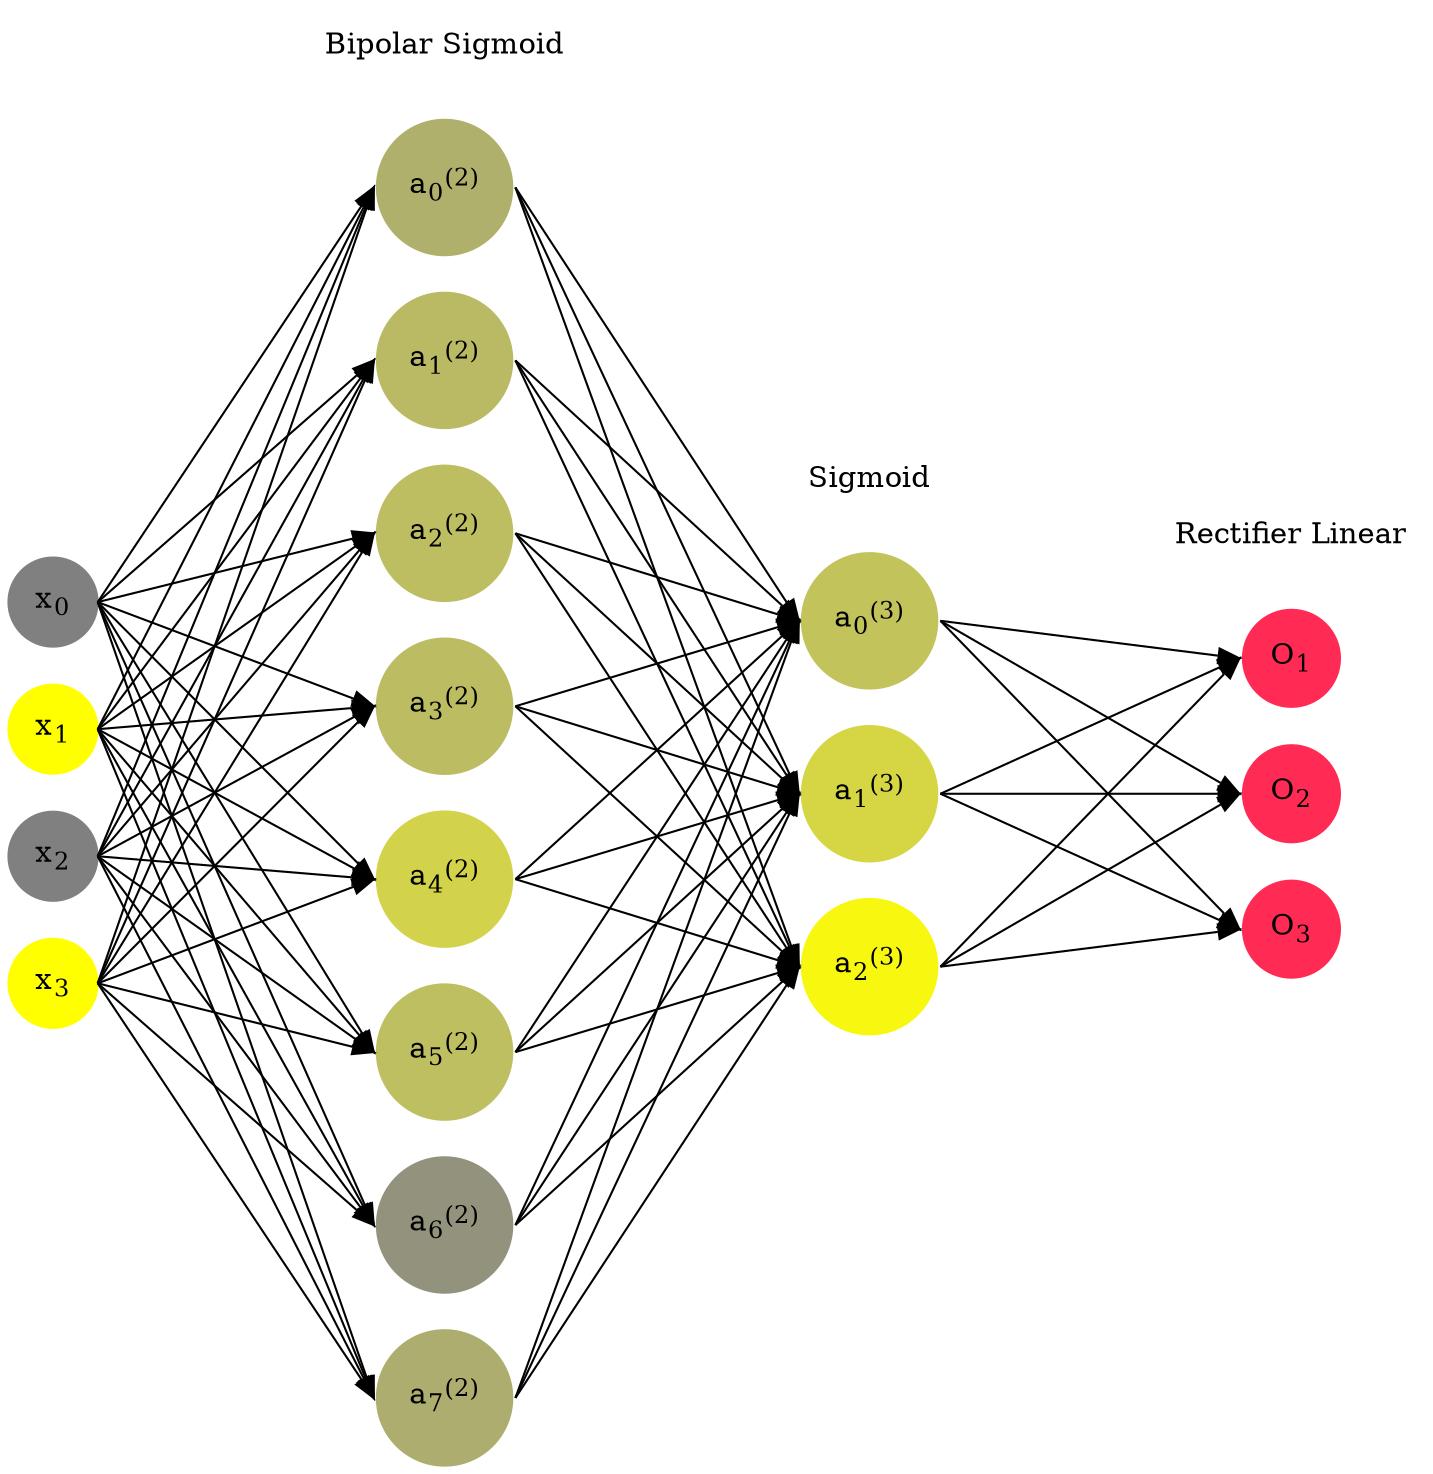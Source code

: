 digraph G {
	rankdir = LR;
	splines=false;
	edge[style=invis];
	ranksep= 1.4;
	{
	node [shape=circle, color="0.1667, 0.0, 0.5", style=filled, fillcolor="0.1667, 0.0, 0.5"];
	x0 [label=<x<sub>0</sub>>];
	}
	{
	node [shape=circle, color="0.1667, 1.0, 1.0", style=filled, fillcolor="0.1667, 1.0, 1.0"];
	x1 [label=<x<sub>1</sub>>];
	}
	{
	node [shape=circle, color="0.1667, 0.0, 0.5", style=filled, fillcolor="0.1667, 0.0, 0.5"];
	x2 [label=<x<sub>2</sub>>];
	}
	{
	node [shape=circle, color="0.1667, 1.0, 1.0", style=filled, fillcolor="0.1667, 1.0, 1.0"];
	x3 [label=<x<sub>3</sub>>];
	}
	{
	node [shape=circle, color="0.1667, 0.376611, 0.688306", style=filled, fillcolor="0.1667, 0.376611, 0.688306"];
	a02 [label=<a<sub>0</sub><sup>(2)</sup>>];
	}
	{
	node [shape=circle, color="0.1667, 0.454484, 0.727242", style=filled, fillcolor="0.1667, 0.454484, 0.727242"];
	a12 [label=<a<sub>1</sub><sup>(2)</sup>>];
	}
	{
	node [shape=circle, color="0.1667, 0.481463, 0.740731", style=filled, fillcolor="0.1667, 0.481463, 0.740731"];
	a22 [label=<a<sub>2</sub><sup>(2)</sup>>];
	}
	{
	node [shape=circle, color="0.1667, 0.471485, 0.735743", style=filled, fillcolor="0.1667, 0.471485, 0.735743"];
	a32 [label=<a<sub>3</sub><sup>(2)</sup>>];
	}
	{
	node [shape=circle, color="0.1667, 0.643317, 0.821659", style=filled, fillcolor="0.1667, 0.643317, 0.821659"];
	a42 [label=<a<sub>4</sub><sup>(2)</sup>>];
	}
	{
	node [shape=circle, color="0.1667, 0.492272, 0.746136", style=filled, fillcolor="0.1667, 0.492272, 0.746136"];
	a52 [label=<a<sub>5</sub><sup>(2)</sup>>];
	}
	{
	node [shape=circle, color="0.1667, 0.145501, 0.572751", style=filled, fillcolor="0.1667, 0.145501, 0.572751"];
	a62 [label=<a<sub>6</sub><sup>(2)</sup>>];
	}
	{
	node [shape=circle, color="0.1667, 0.356174, 0.678087", style=filled, fillcolor="0.1667, 0.356174, 0.678087"];
	a72 [label=<a<sub>7</sub><sup>(2)</sup>>];
	}
	{
	node [shape=circle, color="0.1667, 0.529550, 0.764775", style=filled, fillcolor="0.1667, 0.529550, 0.764775"];
	a03 [label=<a<sub>0</sub><sup>(3)</sup>>];
	}
	{
	node [shape=circle, color="0.1667, 0.675820, 0.837910", style=filled, fillcolor="0.1667, 0.675820, 0.837910"];
	a13 [label=<a<sub>1</sub><sup>(3)</sup>>];
	}
	{
	node [shape=circle, color="0.1667, 0.932357, 0.966178", style=filled, fillcolor="0.1667, 0.932357, 0.966178"];
	a23 [label=<a<sub>2</sub><sup>(3)</sup>>];
	}
	{
	node [shape=circle, color="0.9667, 0.83, 1.0", style=filled, fillcolor="0.9667, 0.83, 1.0"];
	O1 [label=<O<sub>1</sub>>];
	}
	{
	node [shape=circle, color="0.9667, 0.83, 1.0", style=filled, fillcolor="0.9667, 0.83, 1.0"];
	O2 [label=<O<sub>2</sub>>];
	}
	{
	node [shape=circle, color="0.9667, 0.83, 1.0", style=filled, fillcolor="0.9667, 0.83, 1.0"];
	O3 [label=<O<sub>3</sub>>];
	}
	{
	rank=same;
	x0->x1->x2->x3;
	}
	{
	rank=same;
	a02->a12->a22->a32->a42->a52->a62->a72;
	}
	{
	rank=same;
	a03->a13->a23;
	}
	{
	rank=same;
	O1->O2->O3;
	}
	l1 [shape=plaintext,label="Bipolar Sigmoid"];
	l1->a02;
	{rank=same; l1;a02};
	l2 [shape=plaintext,label="Sigmoid"];
	l2->a03;
	{rank=same; l2;a03};
	l3 [shape=plaintext,label="Rectifier Linear"];
	l3->O1;
	{rank=same; l3;O1};
edge[style=solid, tailport=e, headport=w];
	{x0;x1;x2;x3} -> {a02;a12;a22;a32;a42;a52;a62;a72};
	{a02;a12;a22;a32;a42;a52;a62;a72} -> {a03;a13;a23};
	{a03;a13;a23} -> {O1,O2,O3};
}